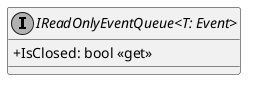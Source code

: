 @startuml
skinparam monochrome true
skinparam classAttributeIconSize 0

!startsub default
interface "IReadOnlyEventQueue<T: Event>" {
    + IsClosed: bool <<get>>
}
!endsub
@enduml